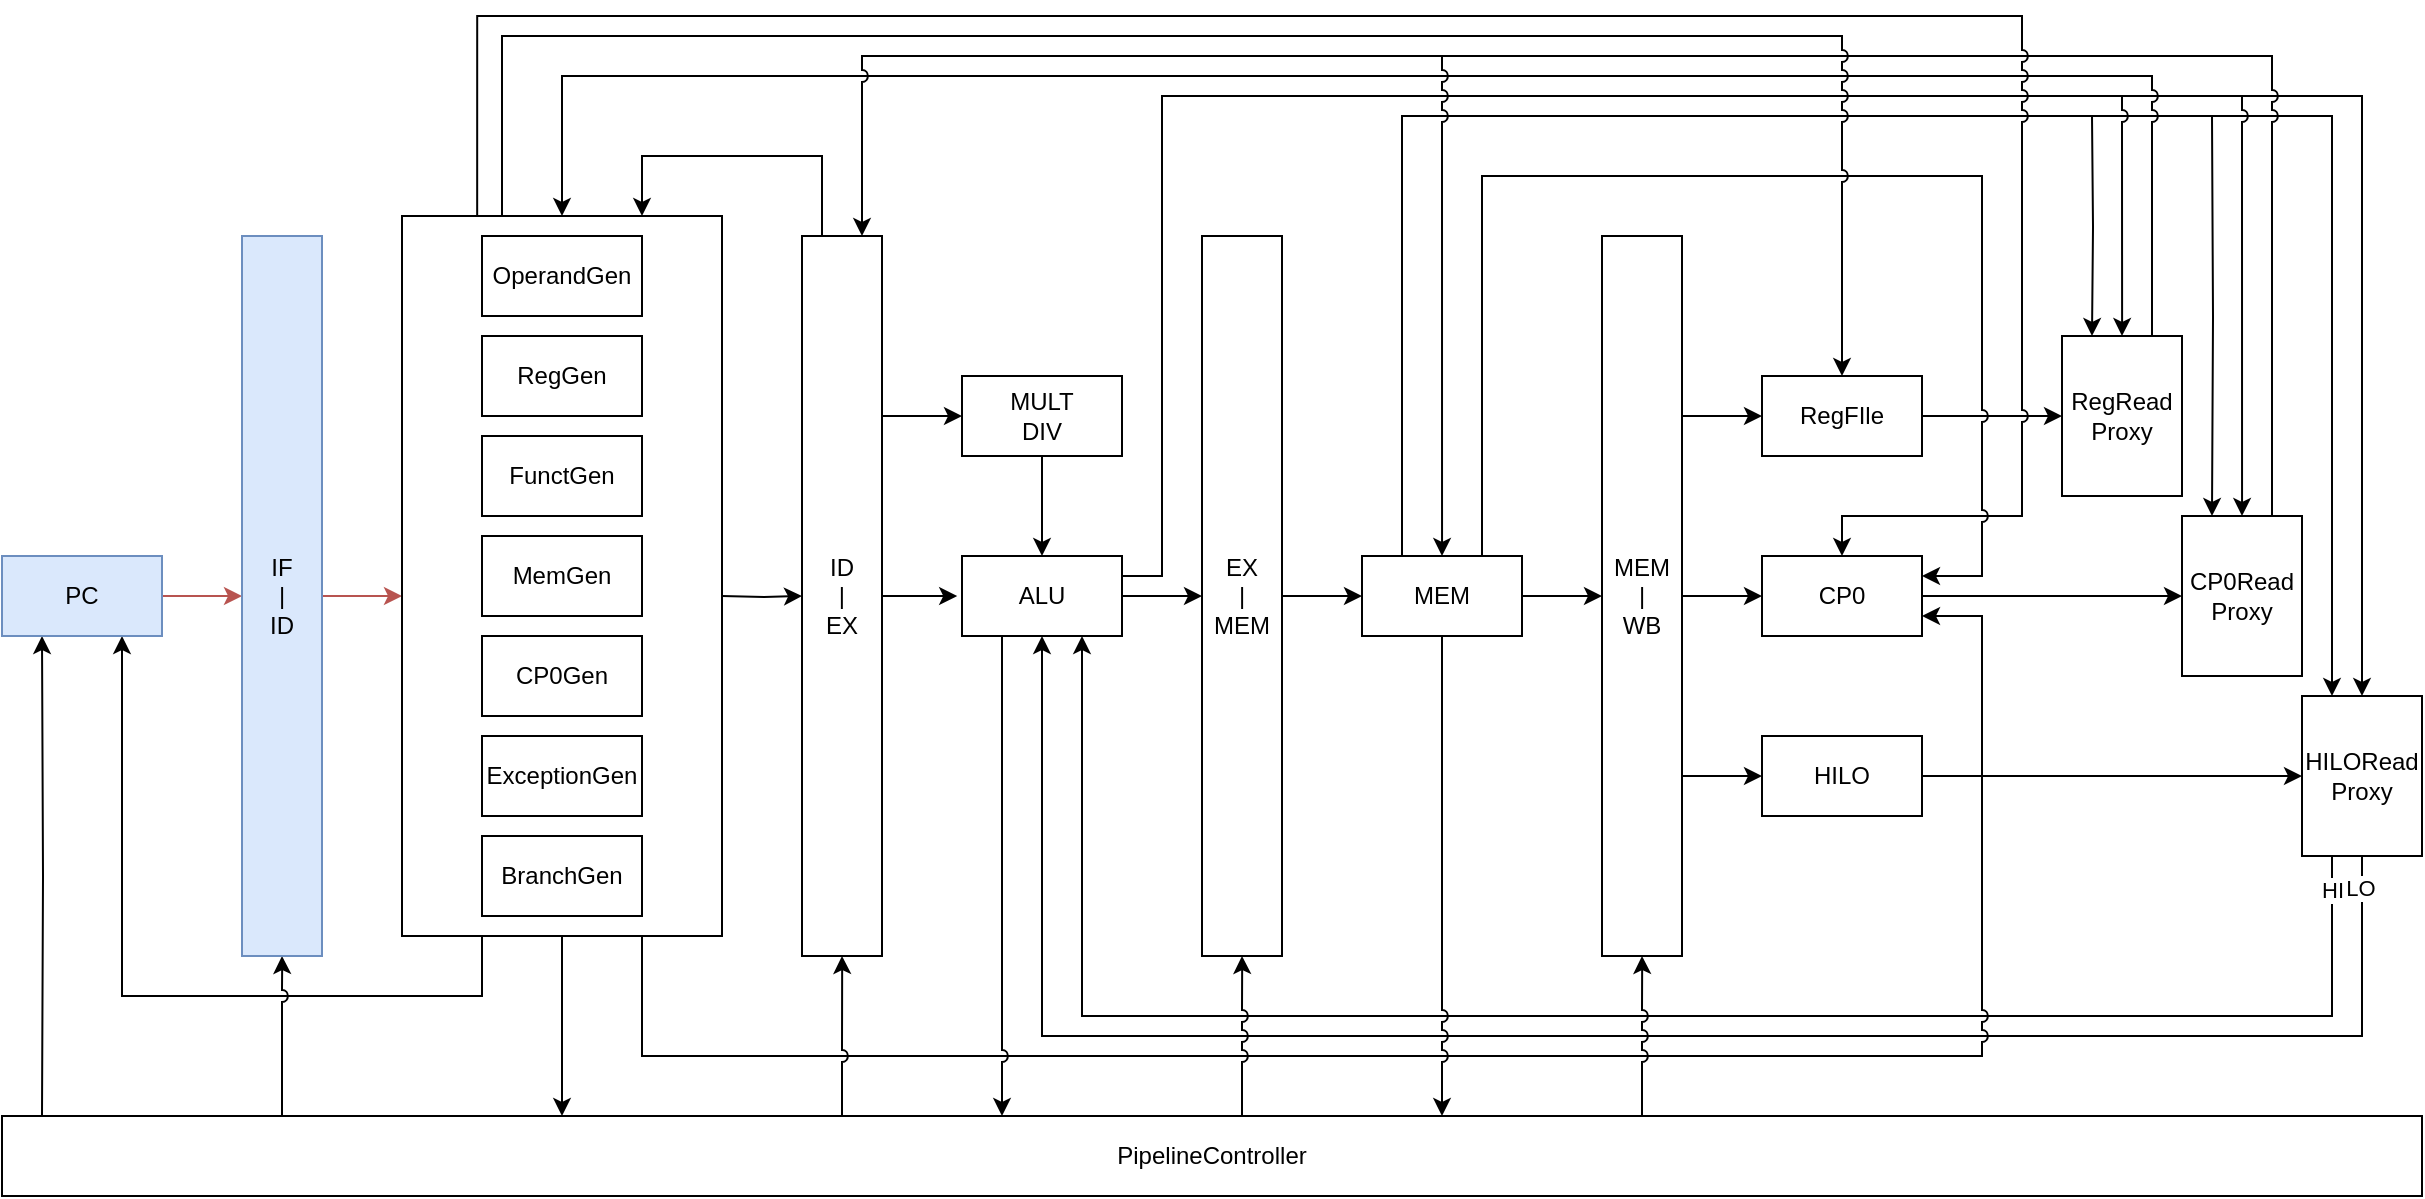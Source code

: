 <mxfile version="14.4.3" type="github">
  <diagram id="Vwi1EXBxK2TPIhp4Lb0i" name="Page-1">
    <mxGraphModel dx="884" dy="787" grid="1" gridSize="10" guides="1" tooltips="1" connect="1" arrows="1" fold="1" page="1" pageScale="1" pageWidth="1654" pageHeight="1169" math="0" shadow="0">
      <root>
        <mxCell id="0" />
        <mxCell id="1" parent="0" />
        <mxCell id="4f49OWtmn93uGcDpgc6W-15" value="" style="endArrow=none;html=1;" parent="1" edge="1">
          <mxGeometry width="50" height="50" relative="1" as="geometry">
            <mxPoint x="1340" y="210" as="sourcePoint" />
            <mxPoint x="1400" y="210" as="targetPoint" />
          </mxGeometry>
        </mxCell>
        <mxCell id="4f49OWtmn93uGcDpgc6W-16" value="" style="endArrow=none;html=1;" parent="1" edge="1">
          <mxGeometry width="50" height="50" relative="1" as="geometry">
            <mxPoint x="1325" y="220" as="sourcePoint" />
            <mxPoint x="1385" y="220" as="targetPoint" />
          </mxGeometry>
        </mxCell>
        <mxCell id="4f49OWtmn93uGcDpgc6W-14" value="" style="endArrow=none;html=1;exitX=1;exitY=0.25;exitDx=0;exitDy=0;jumpStyle=arc;rounded=0;" parent="1" source="MmGtoHiQ9Y3kxAFWbWzb-9" edge="1">
          <mxGeometry width="50" height="50" relative="1" as="geometry">
            <mxPoint x="840" y="320" as="sourcePoint" />
            <mxPoint x="1341.333" y="210" as="targetPoint" />
            <Array as="points">
              <mxPoint x="860" y="450" />
              <mxPoint x="860" y="210" />
            </Array>
          </mxGeometry>
        </mxCell>
        <mxCell id="4f49OWtmn93uGcDpgc6W-13" value="" style="endArrow=none;html=1;exitX=0.25;exitY=0;exitDx=0;exitDy=0;rounded=0;" parent="1" source="MmGtoHiQ9Y3kxAFWbWzb-10" edge="1">
          <mxGeometry width="50" height="50" relative="1" as="geometry">
            <mxPoint x="975" y="440" as="sourcePoint" />
            <mxPoint x="1325" y="220" as="targetPoint" />
            <Array as="points">
              <mxPoint x="980" y="220" />
            </Array>
          </mxGeometry>
        </mxCell>
        <mxCell id="MmGtoHiQ9Y3kxAFWbWzb-74" style="edgeStyle=orthogonalEdgeStyle;rounded=0;orthogonalLoop=1;jettySize=auto;html=1;exitX=0.5;exitY=1;exitDx=0;exitDy=0;entryX=0.5;entryY=1;entryDx=0;entryDy=0;" parent="1" source="MmGtoHiQ9Y3kxAFWbWzb-53" target="MmGtoHiQ9Y3kxAFWbWzb-9" edge="1">
          <mxGeometry relative="1" as="geometry">
            <Array as="points">
              <mxPoint x="1460" y="680" />
              <mxPoint x="800" y="680" />
            </Array>
          </mxGeometry>
        </mxCell>
        <mxCell id="4f49OWtmn93uGcDpgc6W-23" value="LO" style="edgeLabel;html=1;align=center;verticalAlign=middle;resizable=0;points=[];" parent="MmGtoHiQ9Y3kxAFWbWzb-74" vertex="1" connectable="0">
          <mxGeometry x="-0.967" y="-1" relative="1" as="geometry">
            <mxPoint as="offset" />
          </mxGeometry>
        </mxCell>
        <mxCell id="MmGtoHiQ9Y3kxAFWbWzb-75" style="edgeStyle=orthogonalEdgeStyle;rounded=0;orthogonalLoop=1;jettySize=auto;html=1;exitX=0.25;exitY=1;exitDx=0;exitDy=0;entryX=0.75;entryY=1;entryDx=0;entryDy=0;" parent="1" source="MmGtoHiQ9Y3kxAFWbWzb-53" target="MmGtoHiQ9Y3kxAFWbWzb-9" edge="1">
          <mxGeometry relative="1" as="geometry">
            <Array as="points">
              <mxPoint x="1445" y="670" />
              <mxPoint x="820" y="670" />
            </Array>
          </mxGeometry>
        </mxCell>
        <mxCell id="4f49OWtmn93uGcDpgc6W-20" value="HI" style="edgeLabel;html=1;align=center;verticalAlign=middle;resizable=0;points=[];" parent="MmGtoHiQ9Y3kxAFWbWzb-75" vertex="1" connectable="0">
          <mxGeometry x="-0.962" relative="1" as="geometry">
            <mxPoint as="offset" />
          </mxGeometry>
        </mxCell>
        <mxCell id="MmGtoHiQ9Y3kxAFWbWzb-37" style="edgeStyle=orthogonalEdgeStyle;rounded=0;orthogonalLoop=1;jettySize=auto;html=1;entryX=0.75;entryY=1;entryDx=0;entryDy=0;" parent="1" source="4f49OWtmn93uGcDpgc6W-8" target="MmGtoHiQ9Y3kxAFWbWzb-2" edge="1">
          <mxGeometry relative="1" as="geometry">
            <Array as="points">
              <mxPoint x="520" y="660" />
              <mxPoint x="340" y="660" />
            </Array>
            <mxPoint x="500" y="650" as="sourcePoint" />
          </mxGeometry>
        </mxCell>
        <mxCell id="MmGtoHiQ9Y3kxAFWbWzb-41" style="edgeStyle=orthogonalEdgeStyle;rounded=0;orthogonalLoop=1;jettySize=auto;html=1;entryX=1;entryY=0.75;entryDx=0;entryDy=0;jumpStyle=arc;" parent="1" source="4f49OWtmn93uGcDpgc6W-8" target="MmGtoHiQ9Y3kxAFWbWzb-12" edge="1">
          <mxGeometry relative="1" as="geometry">
            <Array as="points">
              <mxPoint x="600" y="690" />
              <mxPoint x="1270" y="690" />
              <mxPoint x="1270" y="470" />
            </Array>
            <mxPoint x="620" y="670" as="sourcePoint" />
          </mxGeometry>
        </mxCell>
        <mxCell id="MmGtoHiQ9Y3kxAFWbWzb-76" style="edgeStyle=orthogonalEdgeStyle;rounded=0;orthogonalLoop=1;jettySize=auto;html=1;jumpStyle=arc;" parent="1" target="MmGtoHiQ9Y3kxAFWbWzb-53" edge="1">
          <mxGeometry relative="1" as="geometry">
            <Array as="points">
              <mxPoint x="1460" y="210" />
            </Array>
            <mxPoint x="1400" y="210" as="sourcePoint" />
          </mxGeometry>
        </mxCell>
        <mxCell id="MmGtoHiQ9Y3kxAFWbWzb-77" style="edgeStyle=orthogonalEdgeStyle;rounded=0;orthogonalLoop=1;jettySize=auto;html=1;entryX=0.25;entryY=0;entryDx=0;entryDy=0;endFill=1;snapToPoint=0;" parent="1" target="MmGtoHiQ9Y3kxAFWbWzb-53" edge="1">
          <mxGeometry relative="1" as="geometry">
            <Array as="points">
              <mxPoint x="1445" y="220" />
            </Array>
            <mxPoint x="1385" y="220" as="sourcePoint" />
          </mxGeometry>
        </mxCell>
        <mxCell id="MmGtoHiQ9Y3kxAFWbWzb-1" value="PipelineController" style="rounded=0;whiteSpace=wrap;html=1;direction=south;" parent="1" vertex="1">
          <mxGeometry x="280" y="720" width="1210" height="40" as="geometry" />
        </mxCell>
        <mxCell id="MmGtoHiQ9Y3kxAFWbWzb-15" style="edgeStyle=orthogonalEdgeStyle;rounded=0;orthogonalLoop=1;jettySize=auto;html=1;exitX=1;exitY=0.5;exitDx=0;exitDy=0;fillColor=#f8cecc;strokeColor=#b85450;" parent="1" source="MmGtoHiQ9Y3kxAFWbWzb-2" target="MmGtoHiQ9Y3kxAFWbWzb-3" edge="1">
          <mxGeometry relative="1" as="geometry" />
        </mxCell>
        <mxCell id="MmGtoHiQ9Y3kxAFWbWzb-38" style="edgeStyle=orthogonalEdgeStyle;rounded=0;orthogonalLoop=1;jettySize=auto;html=1;entryX=0.25;entryY=1;entryDx=0;entryDy=0;" parent="1" target="MmGtoHiQ9Y3kxAFWbWzb-2" edge="1">
          <mxGeometry relative="1" as="geometry">
            <mxPoint x="300" y="720" as="sourcePoint" />
          </mxGeometry>
        </mxCell>
        <mxCell id="MmGtoHiQ9Y3kxAFWbWzb-2" value="PC" style="rounded=0;whiteSpace=wrap;html=1;fillColor=#dae8fc;strokeColor=#6c8ebf;" parent="1" vertex="1">
          <mxGeometry x="280" y="440" width="80" height="40" as="geometry" />
        </mxCell>
        <mxCell id="MmGtoHiQ9Y3kxAFWbWzb-16" style="edgeStyle=orthogonalEdgeStyle;rounded=0;orthogonalLoop=1;jettySize=auto;html=1;exitX=1;exitY=0.5;exitDx=0;exitDy=0;entryX=0;entryY=0.5;entryDx=0;entryDy=0;fillColor=#f8cecc;strokeColor=#b85450;" parent="1" source="MmGtoHiQ9Y3kxAFWbWzb-3" edge="1">
          <mxGeometry relative="1" as="geometry">
            <mxPoint x="480" y="460" as="targetPoint" />
          </mxGeometry>
        </mxCell>
        <mxCell id="MmGtoHiQ9Y3kxAFWbWzb-28" style="edgeStyle=orthogonalEdgeStyle;rounded=0;orthogonalLoop=1;jettySize=auto;html=1;entryX=0.5;entryY=1;entryDx=0;entryDy=0;jumpStyle=arc;" parent="1" target="MmGtoHiQ9Y3kxAFWbWzb-3" edge="1">
          <mxGeometry relative="1" as="geometry">
            <mxPoint x="420" y="720" as="sourcePoint" />
          </mxGeometry>
        </mxCell>
        <mxCell id="MmGtoHiQ9Y3kxAFWbWzb-3" value="IF&lt;br&gt;|&lt;br&gt;ID" style="rounded=0;whiteSpace=wrap;html=1;fillColor=#dae8fc;strokeColor=#6c8ebf;" parent="1" vertex="1">
          <mxGeometry x="400" y="280" width="40" height="360" as="geometry" />
        </mxCell>
        <mxCell id="MmGtoHiQ9Y3kxAFWbWzb-19" style="edgeStyle=orthogonalEdgeStyle;rounded=0;orthogonalLoop=1;jettySize=auto;html=1;exitX=1;exitY=0.25;exitDx=0;exitDy=0;entryX=0;entryY=0.5;entryDx=0;entryDy=0;" parent="1" source="MmGtoHiQ9Y3kxAFWbWzb-4" target="MmGtoHiQ9Y3kxAFWbWzb-8" edge="1">
          <mxGeometry relative="1" as="geometry" />
        </mxCell>
        <mxCell id="MmGtoHiQ9Y3kxAFWbWzb-20" style="edgeStyle=orthogonalEdgeStyle;rounded=0;orthogonalLoop=1;jettySize=auto;html=1;exitX=1;exitY=0.5;exitDx=0;exitDy=0;entryX=-0.03;entryY=0.482;entryDx=0;entryDy=0;entryPerimeter=0;" parent="1" source="MmGtoHiQ9Y3kxAFWbWzb-4" target="MmGtoHiQ9Y3kxAFWbWzb-9" edge="1">
          <mxGeometry relative="1" as="geometry" />
        </mxCell>
        <mxCell id="MmGtoHiQ9Y3kxAFWbWzb-29" style="edgeStyle=orthogonalEdgeStyle;rounded=0;orthogonalLoop=1;jettySize=auto;html=1;entryX=0.5;entryY=1;entryDx=0;entryDy=0;jumpStyle=arc;" parent="1" target="MmGtoHiQ9Y3kxAFWbWzb-4" edge="1">
          <mxGeometry relative="1" as="geometry">
            <mxPoint x="700" y="720" as="sourcePoint" />
          </mxGeometry>
        </mxCell>
        <mxCell id="MmGtoHiQ9Y3kxAFWbWzb-39" style="edgeStyle=orthogonalEdgeStyle;rounded=0;orthogonalLoop=1;jettySize=auto;html=1;exitX=0.25;exitY=0;exitDx=0;exitDy=0;entryX=0.75;entryY=0;entryDx=0;entryDy=0;" parent="1" source="MmGtoHiQ9Y3kxAFWbWzb-4" target="4f49OWtmn93uGcDpgc6W-8" edge="1">
          <mxGeometry relative="1" as="geometry">
            <Array as="points">
              <mxPoint x="690" y="240" />
              <mxPoint x="600" y="240" />
            </Array>
            <mxPoint x="620" y="240" as="targetPoint" />
          </mxGeometry>
        </mxCell>
        <mxCell id="MmGtoHiQ9Y3kxAFWbWzb-4" value="ID&lt;br&gt;|&lt;br&gt;EX" style="rounded=0;whiteSpace=wrap;html=1;" parent="1" vertex="1">
          <mxGeometry x="680" y="280" width="40" height="360" as="geometry" />
        </mxCell>
        <mxCell id="MmGtoHiQ9Y3kxAFWbWzb-23" style="edgeStyle=orthogonalEdgeStyle;rounded=0;orthogonalLoop=1;jettySize=auto;html=1;exitX=1;exitY=0.5;exitDx=0;exitDy=0;entryX=0;entryY=0.5;entryDx=0;entryDy=0;" parent="1" source="MmGtoHiQ9Y3kxAFWbWzb-5" target="MmGtoHiQ9Y3kxAFWbWzb-10" edge="1">
          <mxGeometry relative="1" as="geometry" />
        </mxCell>
        <mxCell id="MmGtoHiQ9Y3kxAFWbWzb-30" style="edgeStyle=orthogonalEdgeStyle;rounded=0;orthogonalLoop=1;jettySize=auto;html=1;entryX=0.5;entryY=1;entryDx=0;entryDy=0;jumpStyle=arc;" parent="1" target="MmGtoHiQ9Y3kxAFWbWzb-5" edge="1">
          <mxGeometry relative="1" as="geometry">
            <mxPoint x="900" y="720" as="sourcePoint" />
          </mxGeometry>
        </mxCell>
        <mxCell id="MmGtoHiQ9Y3kxAFWbWzb-5" value="EX&lt;br&gt;|&lt;br&gt;MEM" style="rounded=0;whiteSpace=wrap;html=1;" parent="1" vertex="1">
          <mxGeometry x="880" y="280" width="40" height="360" as="geometry" />
        </mxCell>
        <mxCell id="MmGtoHiQ9Y3kxAFWbWzb-25" style="edgeStyle=orthogonalEdgeStyle;rounded=0;orthogonalLoop=1;jettySize=auto;html=1;exitX=1;exitY=0.5;exitDx=0;exitDy=0;entryX=0;entryY=0.5;entryDx=0;entryDy=0;" parent="1" source="MmGtoHiQ9Y3kxAFWbWzb-6" target="MmGtoHiQ9Y3kxAFWbWzb-12" edge="1">
          <mxGeometry relative="1" as="geometry" />
        </mxCell>
        <mxCell id="MmGtoHiQ9Y3kxAFWbWzb-26" style="edgeStyle=orthogonalEdgeStyle;rounded=0;orthogonalLoop=1;jettySize=auto;html=1;exitX=1;exitY=0.25;exitDx=0;exitDy=0;entryX=0;entryY=0.5;entryDx=0;entryDy=0;" parent="1" source="MmGtoHiQ9Y3kxAFWbWzb-6" target="MmGtoHiQ9Y3kxAFWbWzb-11" edge="1">
          <mxGeometry relative="1" as="geometry" />
        </mxCell>
        <mxCell id="MmGtoHiQ9Y3kxAFWbWzb-27" style="edgeStyle=orthogonalEdgeStyle;rounded=0;orthogonalLoop=1;jettySize=auto;html=1;exitX=1;exitY=0.75;exitDx=0;exitDy=0;entryX=0;entryY=0.5;entryDx=0;entryDy=0;" parent="1" source="MmGtoHiQ9Y3kxAFWbWzb-6" target="MmGtoHiQ9Y3kxAFWbWzb-13" edge="1">
          <mxGeometry relative="1" as="geometry" />
        </mxCell>
        <mxCell id="MmGtoHiQ9Y3kxAFWbWzb-40" style="edgeStyle=orthogonalEdgeStyle;rounded=0;orthogonalLoop=1;jettySize=auto;html=1;entryX=0.5;entryY=1;entryDx=0;entryDy=0;jumpStyle=arc;" parent="1" target="MmGtoHiQ9Y3kxAFWbWzb-6" edge="1">
          <mxGeometry relative="1" as="geometry">
            <mxPoint x="1100" y="720" as="sourcePoint" />
          </mxGeometry>
        </mxCell>
        <mxCell id="MmGtoHiQ9Y3kxAFWbWzb-6" value="MEM&lt;br&gt;|&lt;br&gt;WB" style="rounded=0;whiteSpace=wrap;html=1;" parent="1" vertex="1">
          <mxGeometry x="1080" y="280" width="40" height="360" as="geometry" />
        </mxCell>
        <mxCell id="MmGtoHiQ9Y3kxAFWbWzb-17" style="edgeStyle=orthogonalEdgeStyle;rounded=0;orthogonalLoop=1;jettySize=auto;html=1;exitX=1;exitY=0.5;exitDx=0;exitDy=0;entryX=0;entryY=0.5;entryDx=0;entryDy=0;" parent="1" target="MmGtoHiQ9Y3kxAFWbWzb-4" edge="1">
          <mxGeometry relative="1" as="geometry">
            <mxPoint x="640" y="460" as="sourcePoint" />
          </mxGeometry>
        </mxCell>
        <mxCell id="MmGtoHiQ9Y3kxAFWbWzb-36" style="edgeStyle=orthogonalEdgeStyle;rounded=0;orthogonalLoop=1;jettySize=auto;html=1;exitX=0.5;exitY=1;exitDx=0;exitDy=0;" parent="1" source="4f49OWtmn93uGcDpgc6W-8" edge="1">
          <mxGeometry relative="1" as="geometry">
            <mxPoint x="600" y="660" as="sourcePoint" />
            <mxPoint x="560" y="720" as="targetPoint" />
            <Array as="points">
              <mxPoint x="560" y="720" />
            </Array>
          </mxGeometry>
        </mxCell>
        <mxCell id="MmGtoHiQ9Y3kxAFWbWzb-21" style="edgeStyle=orthogonalEdgeStyle;rounded=0;orthogonalLoop=1;jettySize=auto;html=1;exitX=0.5;exitY=1;exitDx=0;exitDy=0;entryX=0.5;entryY=0;entryDx=0;entryDy=0;" parent="1" source="MmGtoHiQ9Y3kxAFWbWzb-8" target="MmGtoHiQ9Y3kxAFWbWzb-9" edge="1">
          <mxGeometry relative="1" as="geometry" />
        </mxCell>
        <mxCell id="MmGtoHiQ9Y3kxAFWbWzb-8" value="MULT&lt;br&gt;DIV" style="rounded=0;whiteSpace=wrap;html=1;" parent="1" vertex="1">
          <mxGeometry x="760" y="350" width="80" height="40" as="geometry" />
        </mxCell>
        <mxCell id="MmGtoHiQ9Y3kxAFWbWzb-22" style="edgeStyle=orthogonalEdgeStyle;rounded=0;orthogonalLoop=1;jettySize=auto;html=1;exitX=1;exitY=0.5;exitDx=0;exitDy=0;entryX=0;entryY=0.5;entryDx=0;entryDy=0;" parent="1" source="MmGtoHiQ9Y3kxAFWbWzb-9" target="MmGtoHiQ9Y3kxAFWbWzb-5" edge="1">
          <mxGeometry relative="1" as="geometry" />
        </mxCell>
        <mxCell id="MmGtoHiQ9Y3kxAFWbWzb-34" style="edgeStyle=orthogonalEdgeStyle;rounded=0;orthogonalLoop=1;jettySize=auto;html=1;exitX=0.25;exitY=1;exitDx=0;exitDy=0;jumpStyle=arc;" parent="1" source="MmGtoHiQ9Y3kxAFWbWzb-9" edge="1">
          <mxGeometry relative="1" as="geometry">
            <mxPoint x="780" y="720" as="targetPoint" />
          </mxGeometry>
        </mxCell>
        <mxCell id="MmGtoHiQ9Y3kxAFWbWzb-9" value="ALU" style="rounded=0;whiteSpace=wrap;html=1;" parent="1" vertex="1">
          <mxGeometry x="760" y="440" width="80" height="40" as="geometry" />
        </mxCell>
        <mxCell id="MmGtoHiQ9Y3kxAFWbWzb-24" style="edgeStyle=orthogonalEdgeStyle;rounded=0;orthogonalLoop=1;jettySize=auto;html=1;exitX=1;exitY=0.5;exitDx=0;exitDy=0;entryX=0;entryY=0.5;entryDx=0;entryDy=0;" parent="1" source="MmGtoHiQ9Y3kxAFWbWzb-10" target="MmGtoHiQ9Y3kxAFWbWzb-6" edge="1">
          <mxGeometry relative="1" as="geometry" />
        </mxCell>
        <mxCell id="MmGtoHiQ9Y3kxAFWbWzb-71" style="edgeStyle=orthogonalEdgeStyle;rounded=0;orthogonalLoop=1;jettySize=auto;html=1;exitX=0.5;exitY=1;exitDx=0;exitDy=0;jumpStyle=arc;" parent="1" source="MmGtoHiQ9Y3kxAFWbWzb-10" edge="1">
          <mxGeometry relative="1" as="geometry">
            <mxPoint x="1000" y="720" as="targetPoint" />
          </mxGeometry>
        </mxCell>
        <mxCell id="MmGtoHiQ9Y3kxAFWbWzb-10" value="MEM" style="rounded=0;whiteSpace=wrap;html=1;" parent="1" vertex="1">
          <mxGeometry x="960" y="440" width="80" height="40" as="geometry" />
        </mxCell>
        <mxCell id="MmGtoHiQ9Y3kxAFWbWzb-55" style="edgeStyle=orthogonalEdgeStyle;rounded=0;orthogonalLoop=1;jettySize=auto;html=1;exitX=1;exitY=0.5;exitDx=0;exitDy=0;entryX=0;entryY=0.5;entryDx=0;entryDy=0;" parent="1" source="MmGtoHiQ9Y3kxAFWbWzb-11" target="MmGtoHiQ9Y3kxAFWbWzb-48" edge="1">
          <mxGeometry relative="1" as="geometry" />
        </mxCell>
        <mxCell id="MmGtoHiQ9Y3kxAFWbWzb-11" value="RegFIle" style="rounded=0;whiteSpace=wrap;html=1;" parent="1" vertex="1">
          <mxGeometry x="1160" y="350" width="80" height="40" as="geometry" />
        </mxCell>
        <mxCell id="MmGtoHiQ9Y3kxAFWbWzb-54" style="edgeStyle=orthogonalEdgeStyle;rounded=0;orthogonalLoop=1;jettySize=auto;html=1;exitX=1;exitY=0.5;exitDx=0;exitDy=0;entryX=0;entryY=0.5;entryDx=0;entryDy=0;" parent="1" source="MmGtoHiQ9Y3kxAFWbWzb-12" target="MmGtoHiQ9Y3kxAFWbWzb-52" edge="1">
          <mxGeometry relative="1" as="geometry" />
        </mxCell>
        <mxCell id="MmGtoHiQ9Y3kxAFWbWzb-12" value="CP0" style="rounded=0;whiteSpace=wrap;html=1;" parent="1" vertex="1">
          <mxGeometry x="1160" y="440" width="80" height="40" as="geometry" />
        </mxCell>
        <mxCell id="MmGtoHiQ9Y3kxAFWbWzb-56" style="edgeStyle=orthogonalEdgeStyle;rounded=0;orthogonalLoop=1;jettySize=auto;html=1;exitX=1;exitY=0.5;exitDx=0;exitDy=0;entryX=0;entryY=0.5;entryDx=0;entryDy=0;" parent="1" source="MmGtoHiQ9Y3kxAFWbWzb-13" target="MmGtoHiQ9Y3kxAFWbWzb-53" edge="1">
          <mxGeometry relative="1" as="geometry" />
        </mxCell>
        <mxCell id="MmGtoHiQ9Y3kxAFWbWzb-13" value="HILO" style="rounded=0;whiteSpace=wrap;html=1;" parent="1" vertex="1">
          <mxGeometry x="1160" y="530" width="80" height="40" as="geometry" />
        </mxCell>
        <mxCell id="MmGtoHiQ9Y3kxAFWbWzb-78" style="edgeStyle=orthogonalEdgeStyle;rounded=0;orthogonalLoop=1;jettySize=auto;html=1;exitX=0.25;exitY=0;exitDx=0;exitDy=0;entryX=0.25;entryY=0;entryDx=0;entryDy=0;" parent="1" target="MmGtoHiQ9Y3kxAFWbWzb-48" edge="1">
          <mxGeometry relative="1" as="geometry">
            <mxPoint x="1325" y="220" as="sourcePoint" />
          </mxGeometry>
        </mxCell>
        <mxCell id="MmGtoHiQ9Y3kxAFWbWzb-48" value="RegRead&lt;br&gt;Proxy" style="rounded=0;whiteSpace=wrap;html=1;" parent="1" vertex="1">
          <mxGeometry x="1310" y="330" width="60" height="80" as="geometry" />
        </mxCell>
        <mxCell id="MmGtoHiQ9Y3kxAFWbWzb-82" style="edgeStyle=orthogonalEdgeStyle;rounded=0;orthogonalLoop=1;jettySize=auto;html=1;exitX=0.25;exitY=0;exitDx=0;exitDy=0;entryX=0.25;entryY=0;entryDx=0;entryDy=0;" parent="1" target="MmGtoHiQ9Y3kxAFWbWzb-52" edge="1">
          <mxGeometry relative="1" as="geometry">
            <mxPoint x="1385" y="220" as="sourcePoint" />
          </mxGeometry>
        </mxCell>
        <mxCell id="MmGtoHiQ9Y3kxAFWbWzb-52" value="CP0Read&lt;br&gt;Proxy" style="rounded=0;whiteSpace=wrap;html=1;" parent="1" vertex="1">
          <mxGeometry x="1370" y="420" width="60" height="80" as="geometry" />
        </mxCell>
        <mxCell id="MmGtoHiQ9Y3kxAFWbWzb-53" value="HILORead&lt;br&gt;Proxy" style="rounded=0;whiteSpace=wrap;html=1;" parent="1" vertex="1">
          <mxGeometry x="1430" y="510" width="60" height="80" as="geometry" />
        </mxCell>
        <mxCell id="MmGtoHiQ9Y3kxAFWbWzb-79" style="edgeStyle=orthogonalEdgeStyle;rounded=0;orthogonalLoop=1;jettySize=auto;html=1;exitX=0.5;exitY=0;exitDx=0;exitDy=0;entryX=0.5;entryY=0;entryDx=0;entryDy=0;jumpStyle=arc;" parent="1" target="MmGtoHiQ9Y3kxAFWbWzb-48" edge="1">
          <mxGeometry relative="1" as="geometry">
            <mxPoint x="1340" y="210" as="sourcePoint" />
          </mxGeometry>
        </mxCell>
        <mxCell id="MmGtoHiQ9Y3kxAFWbWzb-81" style="edgeStyle=orthogonalEdgeStyle;rounded=0;orthogonalLoop=1;jettySize=auto;html=1;exitX=0.5;exitY=0;exitDx=0;exitDy=0;entryX=0.5;entryY=0;entryDx=0;entryDy=0;jumpStyle=arc;" parent="1" target="MmGtoHiQ9Y3kxAFWbWzb-52" edge="1">
          <mxGeometry relative="1" as="geometry">
            <mxPoint x="1400" y="210" as="sourcePoint" />
          </mxGeometry>
        </mxCell>
        <mxCell id="MmGtoHiQ9Y3kxAFWbWzb-66" style="edgeStyle=orthogonalEdgeStyle;rounded=0;orthogonalLoop=1;jettySize=auto;html=1;exitX=0.75;exitY=0;exitDx=0;exitDy=0;jumpStyle=arc;entryX=0.5;entryY=0;entryDx=0;entryDy=0;" parent="1" source="MmGtoHiQ9Y3kxAFWbWzb-48" target="4f49OWtmn93uGcDpgc6W-8" edge="1">
          <mxGeometry relative="1" as="geometry">
            <Array as="points">
              <mxPoint x="1355" y="200" />
              <mxPoint x="560" y="200" />
            </Array>
            <mxPoint x="600" y="200" as="targetPoint" />
          </mxGeometry>
        </mxCell>
        <mxCell id="MmGtoHiQ9Y3kxAFWbWzb-67" style="edgeStyle=orthogonalEdgeStyle;rounded=0;orthogonalLoop=1;jettySize=auto;html=1;entryX=0.75;entryY=0;entryDx=0;entryDy=0;jumpStyle=arc;" parent="1" target="MmGtoHiQ9Y3kxAFWbWzb-4" edge="1">
          <mxGeometry relative="1" as="geometry">
            <Array as="points">
              <mxPoint x="710" y="190" />
            </Array>
            <mxPoint x="1000" y="190" as="sourcePoint" />
          </mxGeometry>
        </mxCell>
        <mxCell id="MmGtoHiQ9Y3kxAFWbWzb-68" style="edgeStyle=orthogonalEdgeStyle;rounded=0;orthogonalLoop=1;jettySize=auto;html=1;entryX=0.5;entryY=0;entryDx=0;entryDy=0;jumpStyle=arc;" parent="1" target="MmGtoHiQ9Y3kxAFWbWzb-10" edge="1">
          <mxGeometry relative="1" as="geometry">
            <mxPoint x="1000" y="190" as="sourcePoint" />
          </mxGeometry>
        </mxCell>
        <mxCell id="4f49OWtmn93uGcDpgc6W-8" value="&lt;blockquote style=&quot;margin: 0 0 0 40px ; border: none ; padding: 0px&quot;&gt;&lt;/blockquote&gt;" style="rounded=0;whiteSpace=wrap;html=1;align=left;" parent="1" vertex="1">
          <mxGeometry x="480" y="270" width="160" height="360" as="geometry" />
        </mxCell>
        <mxCell id="4f49OWtmn93uGcDpgc6W-1" value="OperandGen" style="rounded=0;whiteSpace=wrap;html=1;" parent="1" vertex="1">
          <mxGeometry x="520" y="280" width="80" height="40" as="geometry" />
        </mxCell>
        <mxCell id="4f49OWtmn93uGcDpgc6W-2" value="CP0Gen" style="rounded=0;whiteSpace=wrap;html=1;" parent="1" vertex="1">
          <mxGeometry x="520" y="480" width="80" height="40" as="geometry" />
        </mxCell>
        <mxCell id="4f49OWtmn93uGcDpgc6W-3" value="ExceptionGen" style="rounded=0;whiteSpace=wrap;html=1;" parent="1" vertex="1">
          <mxGeometry x="520" y="530" width="80" height="40" as="geometry" />
        </mxCell>
        <mxCell id="4f49OWtmn93uGcDpgc6W-4" value="FunctGen" style="rounded=0;whiteSpace=wrap;html=1;" parent="1" vertex="1">
          <mxGeometry x="520" y="380" width="80" height="40" as="geometry" />
        </mxCell>
        <mxCell id="4f49OWtmn93uGcDpgc6W-5" value="MemGen" style="rounded=0;whiteSpace=wrap;html=1;" parent="1" vertex="1">
          <mxGeometry x="520" y="430" width="80" height="40" as="geometry" />
        </mxCell>
        <mxCell id="4f49OWtmn93uGcDpgc6W-6" value="BranchGen" style="rounded=0;whiteSpace=wrap;html=1;" parent="1" vertex="1">
          <mxGeometry x="520" y="580" width="80" height="40" as="geometry" />
        </mxCell>
        <mxCell id="4f49OWtmn93uGcDpgc6W-7" value="RegGen" style="rounded=0;whiteSpace=wrap;html=1;" parent="1" vertex="1">
          <mxGeometry x="520" y="330" width="80" height="40" as="geometry" />
        </mxCell>
        <mxCell id="4f49OWtmn93uGcDpgc6W-9" style="edgeStyle=orthogonalEdgeStyle;rounded=0;orthogonalLoop=1;jettySize=auto;html=1;exitX=0.5;exitY=1;exitDx=0;exitDy=0;" parent="1" source="4f49OWtmn93uGcDpgc6W-8" target="4f49OWtmn93uGcDpgc6W-8" edge="1">
          <mxGeometry x="480" y="270" as="geometry" />
        </mxCell>
        <mxCell id="4f49OWtmn93uGcDpgc6W-12" value="" style="endArrow=none;html=1;entryX=0.75;entryY=0;entryDx=0;entryDy=0;rounded=0;jumpStyle=arc;" parent="1" target="MmGtoHiQ9Y3kxAFWbWzb-52" edge="1">
          <mxGeometry width="50" height="50" relative="1" as="geometry">
            <mxPoint x="1000" y="190" as="sourcePoint" />
            <mxPoint x="1220" y="410" as="targetPoint" />
            <Array as="points">
              <mxPoint x="1415" y="190" />
            </Array>
          </mxGeometry>
        </mxCell>
        <mxCell id="4f49OWtmn93uGcDpgc6W-19" style="edgeStyle=orthogonalEdgeStyle;rounded=0;jumpStyle=arc;orthogonalLoop=1;jettySize=auto;html=1;exitX=0.5;exitY=0;exitDx=0;exitDy=0;endFill=1;entryX=0.5;entryY=0;entryDx=0;entryDy=0;" parent="1" target="MmGtoHiQ9Y3kxAFWbWzb-12" edge="1">
          <mxGeometry relative="1" as="geometry">
            <mxPoint x="517.585" y="270" as="sourcePoint" />
            <Array as="points">
              <mxPoint x="518" y="170" />
              <mxPoint x="1290" y="170" />
              <mxPoint x="1290" y="420" />
              <mxPoint x="1200" y="420" />
            </Array>
          </mxGeometry>
        </mxCell>
        <mxCell id="MmGtoHiQ9Y3kxAFWbWzb-72" style="edgeStyle=orthogonalEdgeStyle;rounded=0;orthogonalLoop=1;jettySize=auto;html=1;exitX=0.75;exitY=0;exitDx=0;exitDy=0;entryX=1;entryY=0.25;entryDx=0;entryDy=0;jumpStyle=arc;" parent="1" source="MmGtoHiQ9Y3kxAFWbWzb-10" target="MmGtoHiQ9Y3kxAFWbWzb-12" edge="1">
          <mxGeometry relative="1" as="geometry">
            <Array as="points">
              <mxPoint x="1020" y="250" />
              <mxPoint x="1270" y="250" />
              <mxPoint x="1270" y="450" />
            </Array>
          </mxGeometry>
        </mxCell>
        <mxCell id="4f49OWtmn93uGcDpgc6W-18" style="edgeStyle=orthogonalEdgeStyle;rounded=0;jumpStyle=arc;orthogonalLoop=1;jettySize=auto;html=1;entryX=0.5;entryY=0;entryDx=0;entryDy=0;endFill=1;" parent="1" target="MmGtoHiQ9Y3kxAFWbWzb-11" edge="1">
          <mxGeometry relative="1" as="geometry">
            <mxPoint x="530" y="270" as="sourcePoint" />
            <Array as="points">
              <mxPoint x="530" y="270" />
              <mxPoint x="530" y="180" />
              <mxPoint x="1200" y="180" />
            </Array>
          </mxGeometry>
        </mxCell>
      </root>
    </mxGraphModel>
  </diagram>
</mxfile>
